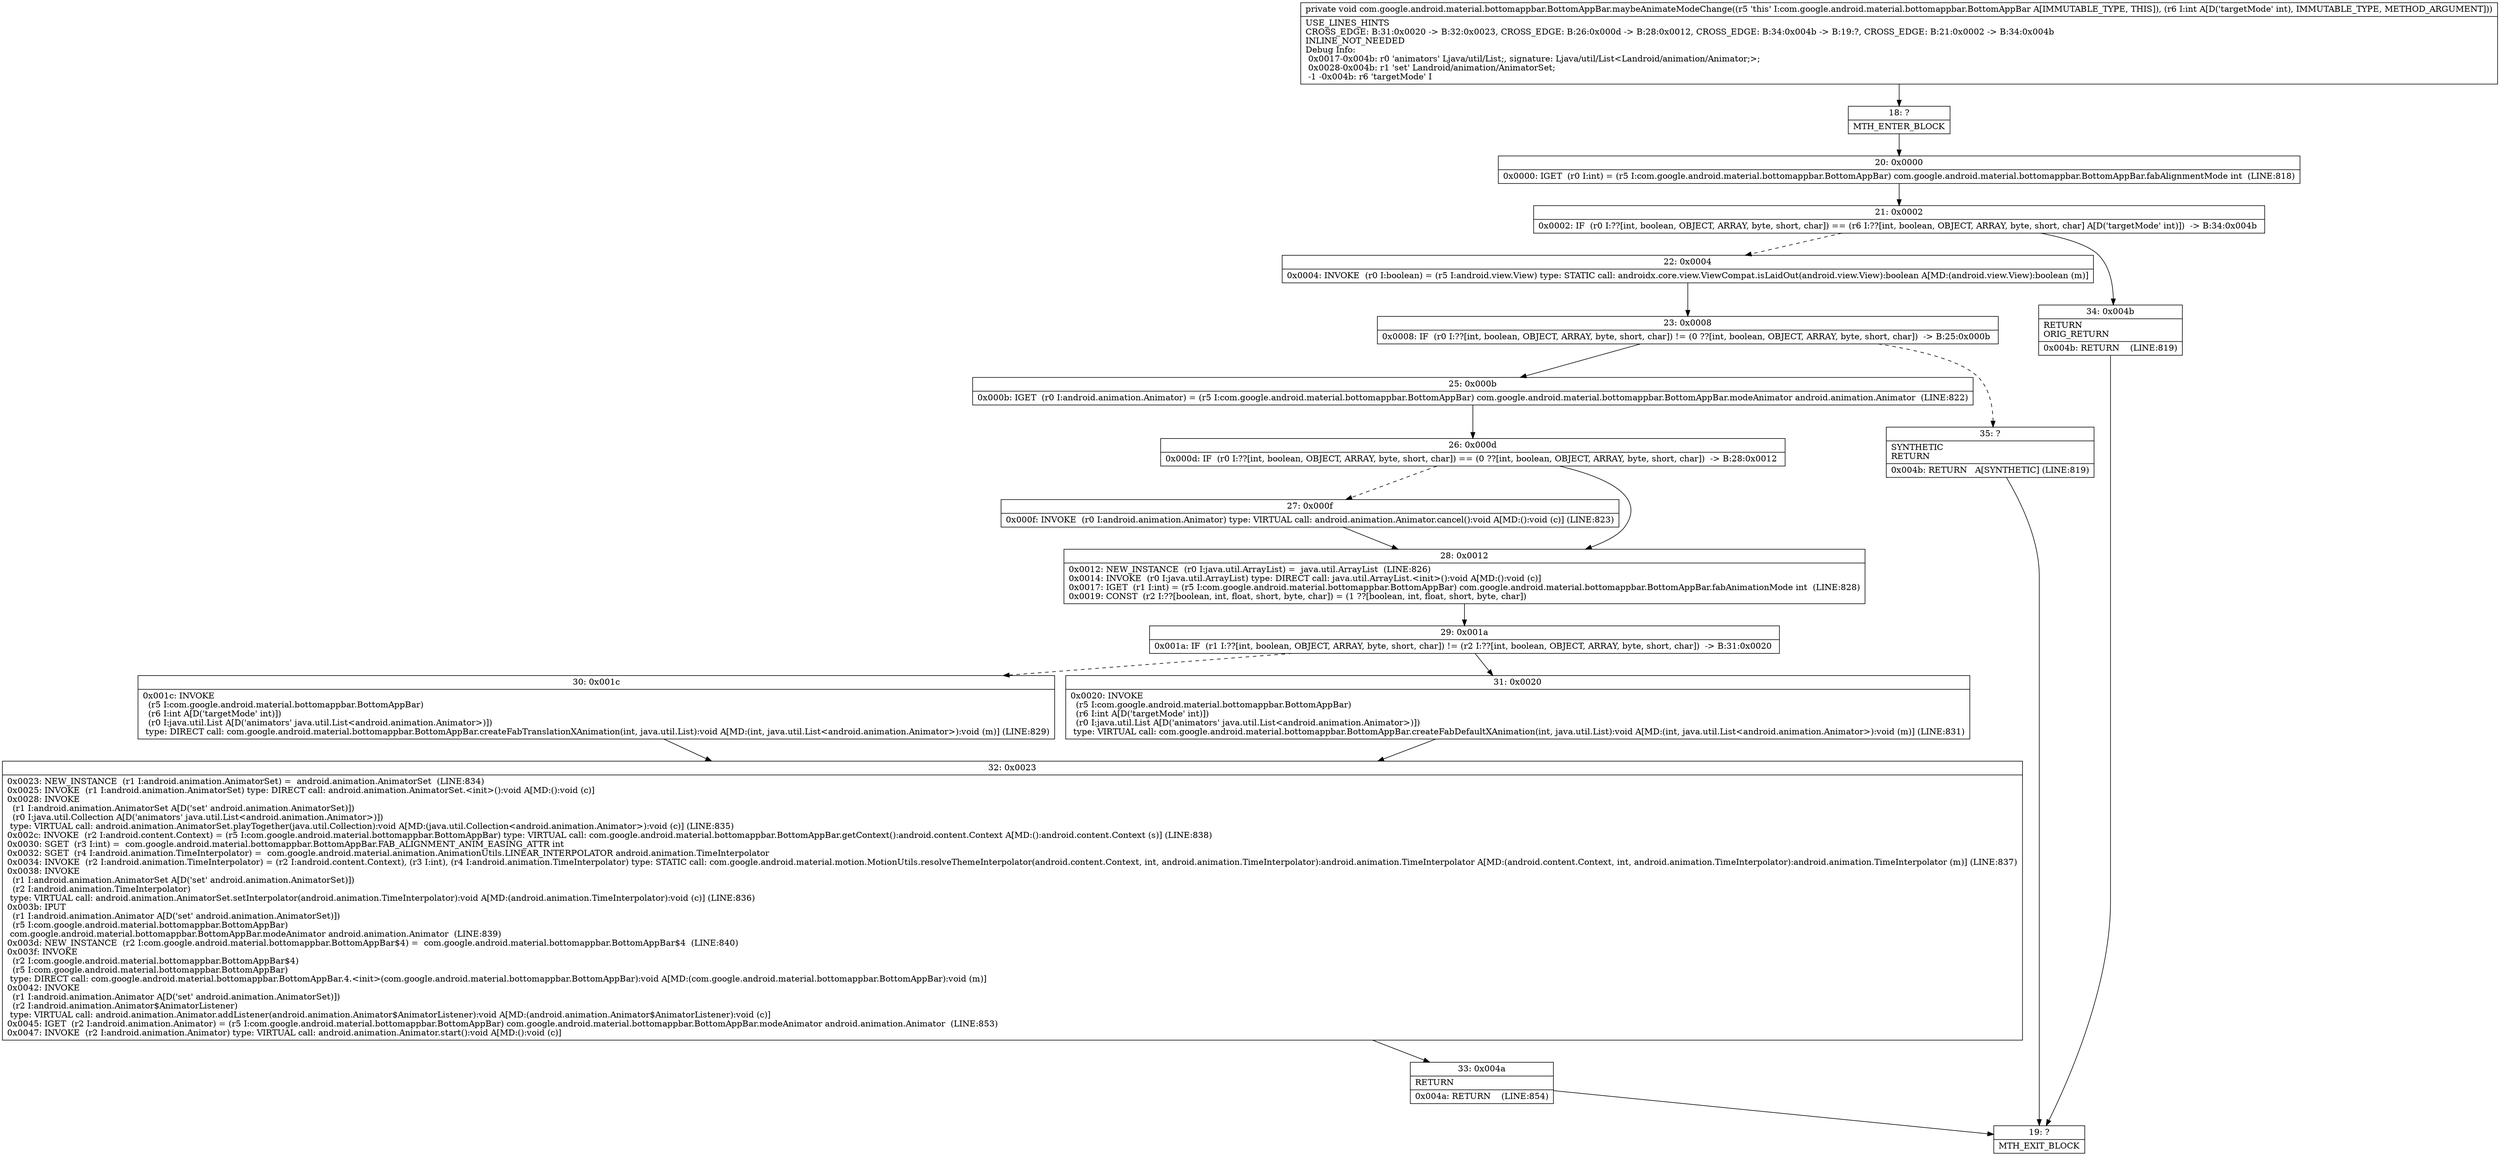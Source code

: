 digraph "CFG forcom.google.android.material.bottomappbar.BottomAppBar.maybeAnimateModeChange(I)V" {
Node_18 [shape=record,label="{18\:\ ?|MTH_ENTER_BLOCK\l}"];
Node_20 [shape=record,label="{20\:\ 0x0000|0x0000: IGET  (r0 I:int) = (r5 I:com.google.android.material.bottomappbar.BottomAppBar) com.google.android.material.bottomappbar.BottomAppBar.fabAlignmentMode int  (LINE:818)\l}"];
Node_21 [shape=record,label="{21\:\ 0x0002|0x0002: IF  (r0 I:??[int, boolean, OBJECT, ARRAY, byte, short, char]) == (r6 I:??[int, boolean, OBJECT, ARRAY, byte, short, char] A[D('targetMode' int)])  \-\> B:34:0x004b \l}"];
Node_22 [shape=record,label="{22\:\ 0x0004|0x0004: INVOKE  (r0 I:boolean) = (r5 I:android.view.View) type: STATIC call: androidx.core.view.ViewCompat.isLaidOut(android.view.View):boolean A[MD:(android.view.View):boolean (m)]\l}"];
Node_23 [shape=record,label="{23\:\ 0x0008|0x0008: IF  (r0 I:??[int, boolean, OBJECT, ARRAY, byte, short, char]) != (0 ??[int, boolean, OBJECT, ARRAY, byte, short, char])  \-\> B:25:0x000b \l}"];
Node_25 [shape=record,label="{25\:\ 0x000b|0x000b: IGET  (r0 I:android.animation.Animator) = (r5 I:com.google.android.material.bottomappbar.BottomAppBar) com.google.android.material.bottomappbar.BottomAppBar.modeAnimator android.animation.Animator  (LINE:822)\l}"];
Node_26 [shape=record,label="{26\:\ 0x000d|0x000d: IF  (r0 I:??[int, boolean, OBJECT, ARRAY, byte, short, char]) == (0 ??[int, boolean, OBJECT, ARRAY, byte, short, char])  \-\> B:28:0x0012 \l}"];
Node_27 [shape=record,label="{27\:\ 0x000f|0x000f: INVOKE  (r0 I:android.animation.Animator) type: VIRTUAL call: android.animation.Animator.cancel():void A[MD:():void (c)] (LINE:823)\l}"];
Node_28 [shape=record,label="{28\:\ 0x0012|0x0012: NEW_INSTANCE  (r0 I:java.util.ArrayList) =  java.util.ArrayList  (LINE:826)\l0x0014: INVOKE  (r0 I:java.util.ArrayList) type: DIRECT call: java.util.ArrayList.\<init\>():void A[MD:():void (c)]\l0x0017: IGET  (r1 I:int) = (r5 I:com.google.android.material.bottomappbar.BottomAppBar) com.google.android.material.bottomappbar.BottomAppBar.fabAnimationMode int  (LINE:828)\l0x0019: CONST  (r2 I:??[boolean, int, float, short, byte, char]) = (1 ??[boolean, int, float, short, byte, char]) \l}"];
Node_29 [shape=record,label="{29\:\ 0x001a|0x001a: IF  (r1 I:??[int, boolean, OBJECT, ARRAY, byte, short, char]) != (r2 I:??[int, boolean, OBJECT, ARRAY, byte, short, char])  \-\> B:31:0x0020 \l}"];
Node_30 [shape=record,label="{30\:\ 0x001c|0x001c: INVOKE  \l  (r5 I:com.google.android.material.bottomappbar.BottomAppBar)\l  (r6 I:int A[D('targetMode' int)])\l  (r0 I:java.util.List A[D('animators' java.util.List\<android.animation.Animator\>)])\l type: DIRECT call: com.google.android.material.bottomappbar.BottomAppBar.createFabTranslationXAnimation(int, java.util.List):void A[MD:(int, java.util.List\<android.animation.Animator\>):void (m)] (LINE:829)\l}"];
Node_32 [shape=record,label="{32\:\ 0x0023|0x0023: NEW_INSTANCE  (r1 I:android.animation.AnimatorSet) =  android.animation.AnimatorSet  (LINE:834)\l0x0025: INVOKE  (r1 I:android.animation.AnimatorSet) type: DIRECT call: android.animation.AnimatorSet.\<init\>():void A[MD:():void (c)]\l0x0028: INVOKE  \l  (r1 I:android.animation.AnimatorSet A[D('set' android.animation.AnimatorSet)])\l  (r0 I:java.util.Collection A[D('animators' java.util.List\<android.animation.Animator\>)])\l type: VIRTUAL call: android.animation.AnimatorSet.playTogether(java.util.Collection):void A[MD:(java.util.Collection\<android.animation.Animator\>):void (c)] (LINE:835)\l0x002c: INVOKE  (r2 I:android.content.Context) = (r5 I:com.google.android.material.bottomappbar.BottomAppBar) type: VIRTUAL call: com.google.android.material.bottomappbar.BottomAppBar.getContext():android.content.Context A[MD:():android.content.Context (s)] (LINE:838)\l0x0030: SGET  (r3 I:int) =  com.google.android.material.bottomappbar.BottomAppBar.FAB_ALIGNMENT_ANIM_EASING_ATTR int \l0x0032: SGET  (r4 I:android.animation.TimeInterpolator) =  com.google.android.material.animation.AnimationUtils.LINEAR_INTERPOLATOR android.animation.TimeInterpolator \l0x0034: INVOKE  (r2 I:android.animation.TimeInterpolator) = (r2 I:android.content.Context), (r3 I:int), (r4 I:android.animation.TimeInterpolator) type: STATIC call: com.google.android.material.motion.MotionUtils.resolveThemeInterpolator(android.content.Context, int, android.animation.TimeInterpolator):android.animation.TimeInterpolator A[MD:(android.content.Context, int, android.animation.TimeInterpolator):android.animation.TimeInterpolator (m)] (LINE:837)\l0x0038: INVOKE  \l  (r1 I:android.animation.AnimatorSet A[D('set' android.animation.AnimatorSet)])\l  (r2 I:android.animation.TimeInterpolator)\l type: VIRTUAL call: android.animation.AnimatorSet.setInterpolator(android.animation.TimeInterpolator):void A[MD:(android.animation.TimeInterpolator):void (c)] (LINE:836)\l0x003b: IPUT  \l  (r1 I:android.animation.Animator A[D('set' android.animation.AnimatorSet)])\l  (r5 I:com.google.android.material.bottomappbar.BottomAppBar)\l com.google.android.material.bottomappbar.BottomAppBar.modeAnimator android.animation.Animator  (LINE:839)\l0x003d: NEW_INSTANCE  (r2 I:com.google.android.material.bottomappbar.BottomAppBar$4) =  com.google.android.material.bottomappbar.BottomAppBar$4  (LINE:840)\l0x003f: INVOKE  \l  (r2 I:com.google.android.material.bottomappbar.BottomAppBar$4)\l  (r5 I:com.google.android.material.bottomappbar.BottomAppBar)\l type: DIRECT call: com.google.android.material.bottomappbar.BottomAppBar.4.\<init\>(com.google.android.material.bottomappbar.BottomAppBar):void A[MD:(com.google.android.material.bottomappbar.BottomAppBar):void (m)]\l0x0042: INVOKE  \l  (r1 I:android.animation.Animator A[D('set' android.animation.AnimatorSet)])\l  (r2 I:android.animation.Animator$AnimatorListener)\l type: VIRTUAL call: android.animation.Animator.addListener(android.animation.Animator$AnimatorListener):void A[MD:(android.animation.Animator$AnimatorListener):void (c)]\l0x0045: IGET  (r2 I:android.animation.Animator) = (r5 I:com.google.android.material.bottomappbar.BottomAppBar) com.google.android.material.bottomappbar.BottomAppBar.modeAnimator android.animation.Animator  (LINE:853)\l0x0047: INVOKE  (r2 I:android.animation.Animator) type: VIRTUAL call: android.animation.Animator.start():void A[MD:():void (c)]\l}"];
Node_33 [shape=record,label="{33\:\ 0x004a|RETURN\l|0x004a: RETURN    (LINE:854)\l}"];
Node_19 [shape=record,label="{19\:\ ?|MTH_EXIT_BLOCK\l}"];
Node_31 [shape=record,label="{31\:\ 0x0020|0x0020: INVOKE  \l  (r5 I:com.google.android.material.bottomappbar.BottomAppBar)\l  (r6 I:int A[D('targetMode' int)])\l  (r0 I:java.util.List A[D('animators' java.util.List\<android.animation.Animator\>)])\l type: VIRTUAL call: com.google.android.material.bottomappbar.BottomAppBar.createFabDefaultXAnimation(int, java.util.List):void A[MD:(int, java.util.List\<android.animation.Animator\>):void (m)] (LINE:831)\l}"];
Node_35 [shape=record,label="{35\:\ ?|SYNTHETIC\lRETURN\l|0x004b: RETURN   A[SYNTHETIC] (LINE:819)\l}"];
Node_34 [shape=record,label="{34\:\ 0x004b|RETURN\lORIG_RETURN\l|0x004b: RETURN    (LINE:819)\l}"];
MethodNode[shape=record,label="{private void com.google.android.material.bottomappbar.BottomAppBar.maybeAnimateModeChange((r5 'this' I:com.google.android.material.bottomappbar.BottomAppBar A[IMMUTABLE_TYPE, THIS]), (r6 I:int A[D('targetMode' int), IMMUTABLE_TYPE, METHOD_ARGUMENT]))  | USE_LINES_HINTS\lCROSS_EDGE: B:31:0x0020 \-\> B:32:0x0023, CROSS_EDGE: B:26:0x000d \-\> B:28:0x0012, CROSS_EDGE: B:34:0x004b \-\> B:19:?, CROSS_EDGE: B:21:0x0002 \-\> B:34:0x004b\lINLINE_NOT_NEEDED\lDebug Info:\l  0x0017\-0x004b: r0 'animators' Ljava\/util\/List;, signature: Ljava\/util\/List\<Landroid\/animation\/Animator;\>;\l  0x0028\-0x004b: r1 'set' Landroid\/animation\/AnimatorSet;\l  \-1 \-0x004b: r6 'targetMode' I\l}"];
MethodNode -> Node_18;Node_18 -> Node_20;
Node_20 -> Node_21;
Node_21 -> Node_22[style=dashed];
Node_21 -> Node_34;
Node_22 -> Node_23;
Node_23 -> Node_25;
Node_23 -> Node_35[style=dashed];
Node_25 -> Node_26;
Node_26 -> Node_27[style=dashed];
Node_26 -> Node_28;
Node_27 -> Node_28;
Node_28 -> Node_29;
Node_29 -> Node_30[style=dashed];
Node_29 -> Node_31;
Node_30 -> Node_32;
Node_32 -> Node_33;
Node_33 -> Node_19;
Node_31 -> Node_32;
Node_35 -> Node_19;
Node_34 -> Node_19;
}


